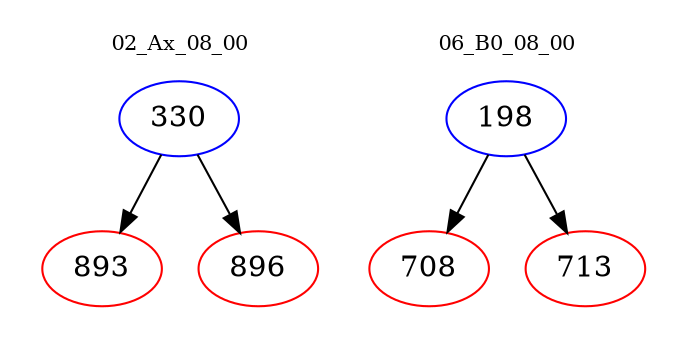 digraph{
subgraph cluster_0 {
color = white
label = "02_Ax_08_00";
fontsize=10;
T0_330 [label="330", color="blue"]
T0_330 -> T0_893 [color="black"]
T0_893 [label="893", color="red"]
T0_330 -> T0_896 [color="black"]
T0_896 [label="896", color="red"]
}
subgraph cluster_1 {
color = white
label = "06_B0_08_00";
fontsize=10;
T1_198 [label="198", color="blue"]
T1_198 -> T1_708 [color="black"]
T1_708 [label="708", color="red"]
T1_198 -> T1_713 [color="black"]
T1_713 [label="713", color="red"]
}
}
